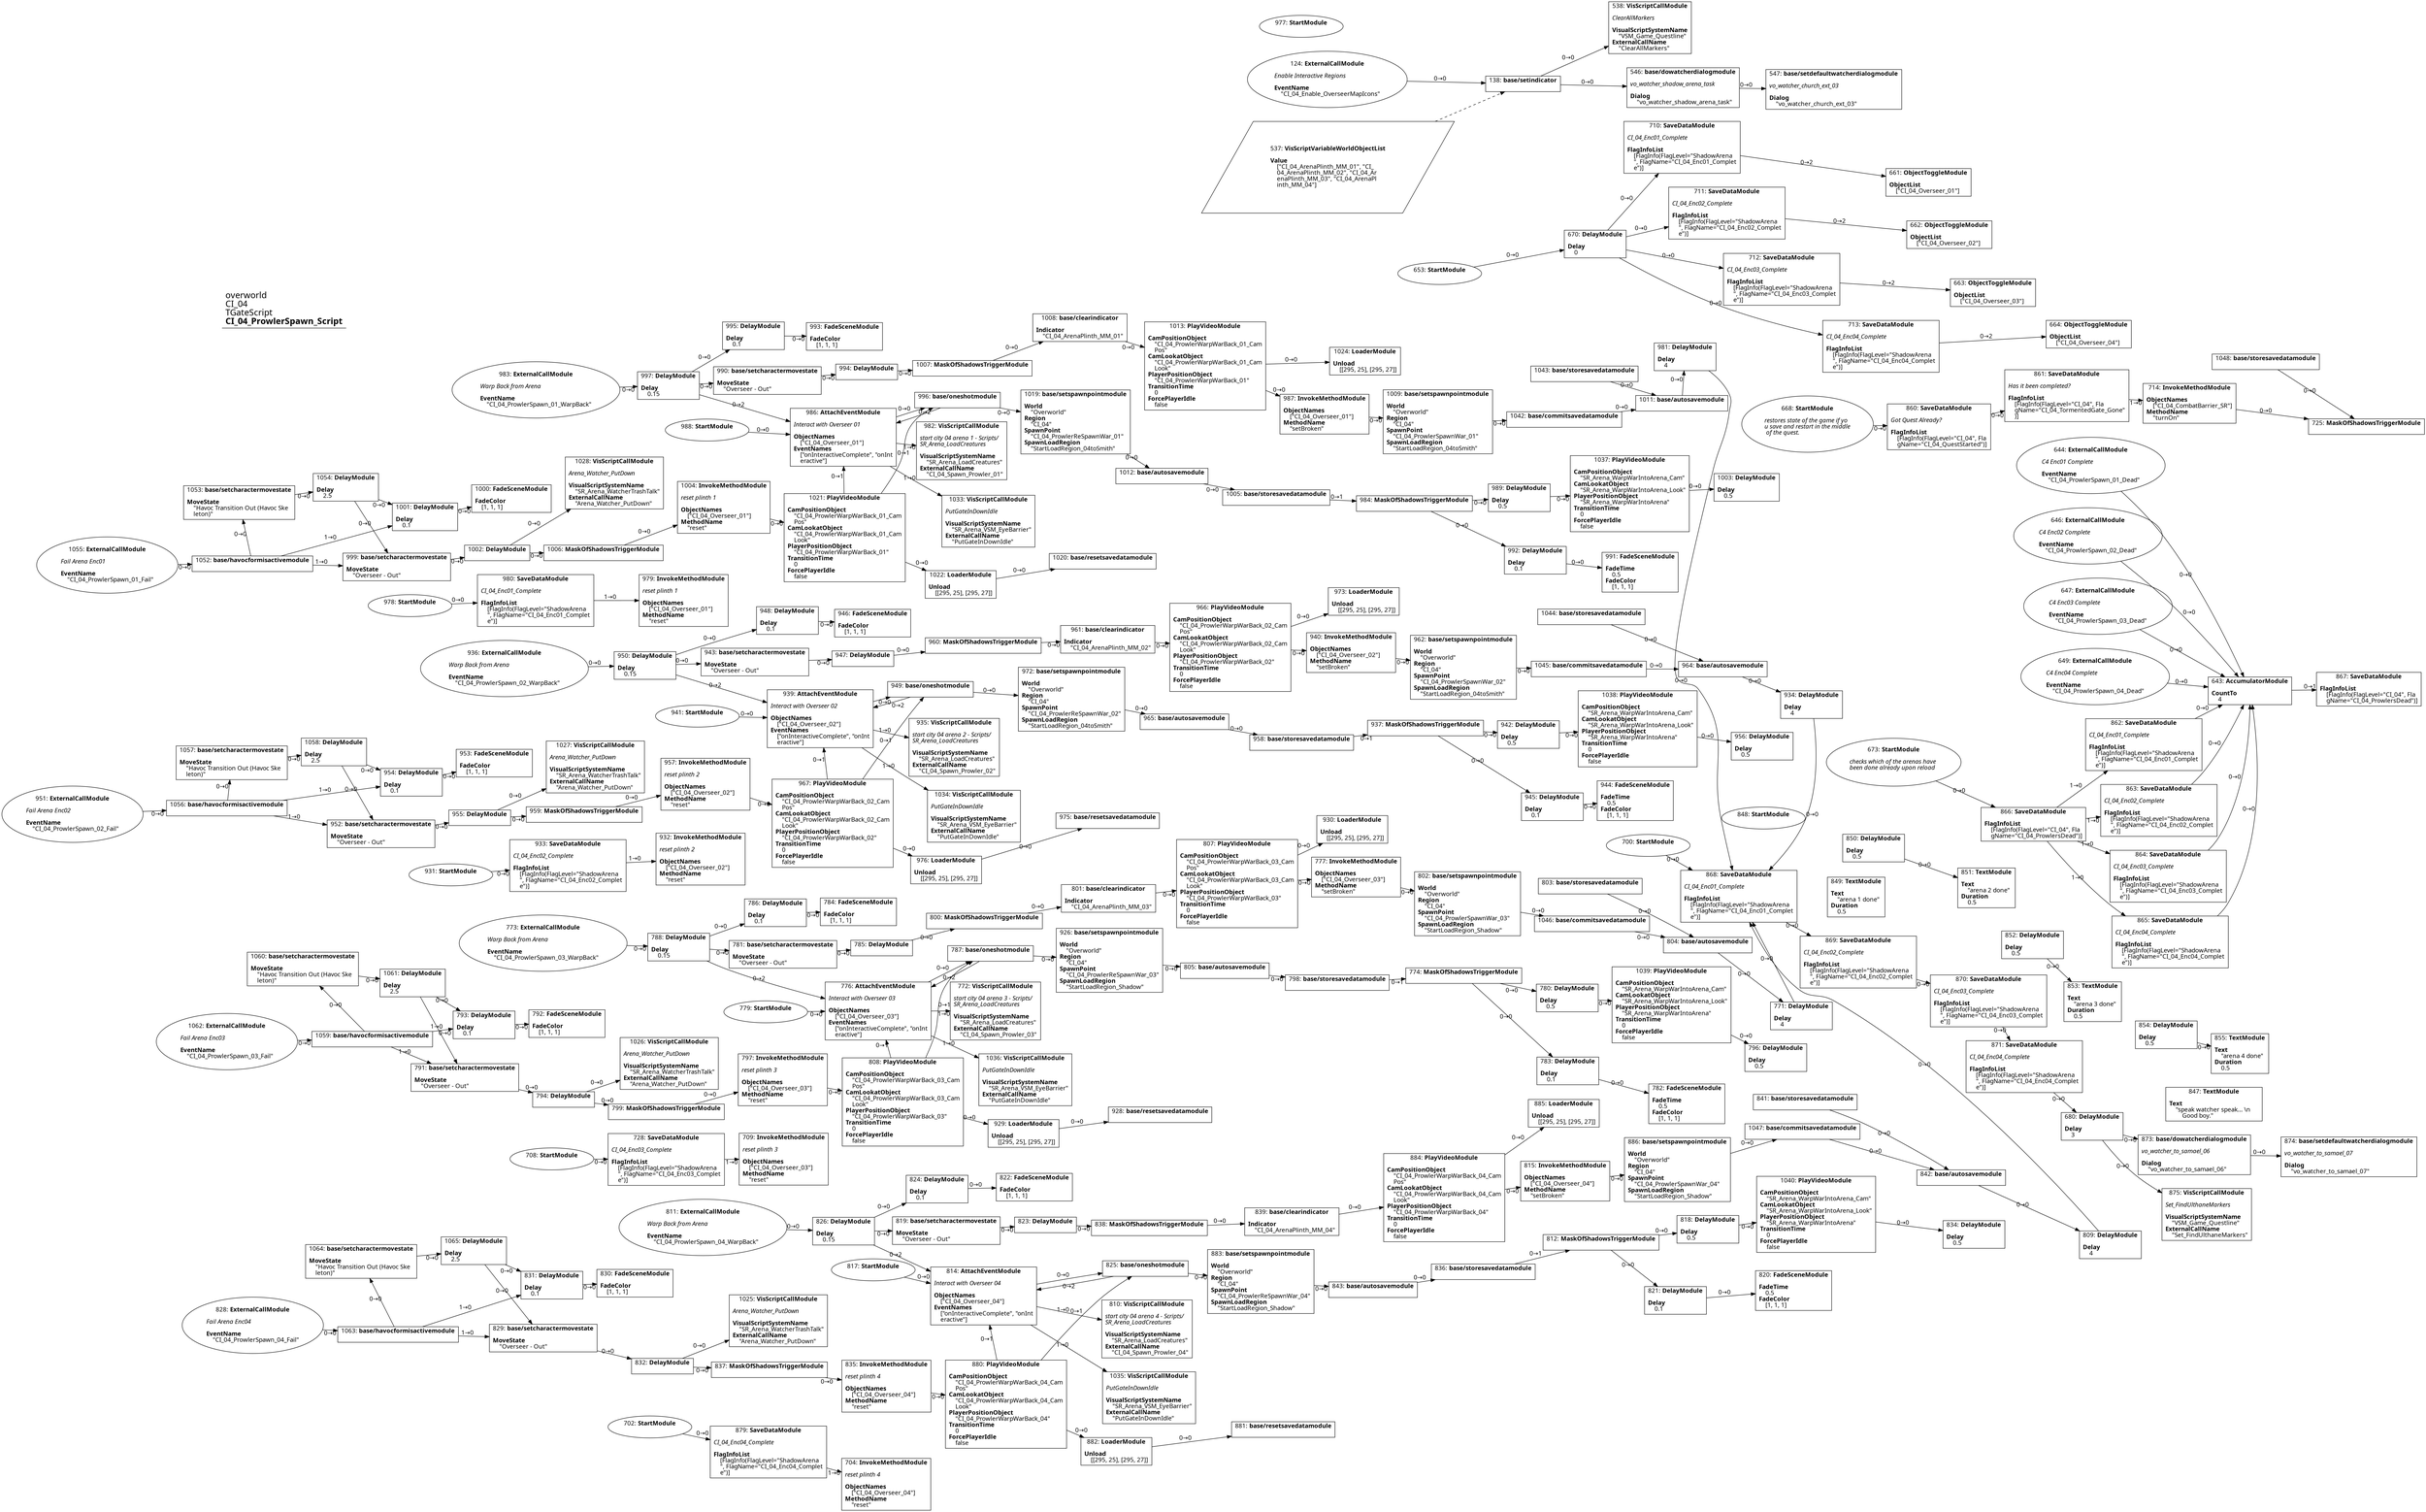 digraph {
    layout = fdp;
    overlap = prism;
    sep = "+16";
    splines = spline;

    node [ shape = box ];

    graph [ fontname = "Segoe UI" ];
    node [ fontname = "Segoe UI" ];
    edge [ fontname = "Segoe UI" ];

    124 [ label = <124: <b>ExternalCallModule</b><br/><br/><i>Enable Interactive Regions<br align="left"/></i><br align="left"/><b>EventName</b><br align="left"/>    &quot;CI_04_Enable_OverseerMapIcons&quot;<br align="left"/>> ];
    124 [ shape = oval ]
    124 [ pos = "-3.1950002,0.943!" ];
    124 -> 138 [ label = "0→0" ];

    138 [ label = <138: <b>base/setindicator</b><br/><br/>> ];
    138 [ pos = "-2.959,0.943!" ];
    138 -> 538 [ label = "0→0" ];
    138 -> 546 [ label = "0→0" ];
    537 -> 138 [ style = dashed ];

    537 [ label = <537: <b>VisScriptVariableWorldObjectList</b><br/><br/><b>Value</b><br align="left"/>    [&quot;CI_04_ArenaPlinth_MM_01&quot;, &quot;CI_<br align="left"/>    04_ArenaPlinth_MM_02&quot;, &quot;CI_04_Ar<br align="left"/>    enaPlinth_MM_03&quot;, &quot;CI_04_ArenaPl<br align="left"/>    inth_MM_04&quot;]<br align="left"/>> ];
    537 [ shape = parallelogram ]
    537 [ pos = "-3.196,0.841!" ];

    538 [ label = <538: <b>VisScriptCallModule</b><br/><br/><i>ClearAllMarkers<br align="left"/></i><br align="left"/><b>VisualScriptSystemName</b><br align="left"/>    &quot;VSM_Game_Questline&quot;<br align="left"/><b>ExternalCallName</b><br align="left"/>    &quot;ClearAllMarkers&quot;<br align="left"/>> ];
    538 [ pos = "-2.733,0.943!" ];

    546 [ label = <546: <b>base/dowatcherdialogmodule</b><br/><br/><i>vo_watcher_shadow_arena_task<br align="left"/></i><br align="left"/><b>Dialog</b><br align="left"/>    &quot;vo_watcher_shadow_arena_task&quot;<br align="left"/>> ];
    546 [ pos = "-2.6920002,0.82600003!" ];
    546 -> 547 [ label = "0→0" ];

    547 [ label = <547: <b>base/setdefaultwatcherdialogmodule</b><br/><br/><i>vo_watcher_church_ext_03<br align="left"/></i><br align="left"/><b>Dialog</b><br align="left"/>    &quot;vo_watcher_church_ext_03&quot;<br align="left"/>> ];
    547 [ pos = "-2.4650002,0.82600003!" ];

    643 [ label = <643: <b>AccumulatorModule</b><br/><br/><b>CountTo</b><br align="left"/>    4<br align="left"/>> ];
    643 [ pos = "-2.312,-0.84300005!" ];
    643 -> 867 [ label = "0→1" ];

    644 [ label = <644: <b>ExternalCallModule</b><br/><br/><i>C4 Enc01 Complete<br align="left"/></i><br align="left"/><b>EventName</b><br align="left"/>    &quot;CI_04_ProwlerSpawn_01_Dead&quot;<br align="left"/>> ];
    644 [ shape = oval ]
    644 [ pos = "-2.7080002,-0.596!" ];
    644 -> 643 [ label = "0→0" ];

    646 [ label = <646: <b>ExternalCallModule</b><br/><br/><i>C4 Enc02 Complete<br align="left"/></i><br align="left"/><b>EventName</b><br align="left"/>    &quot;CI_04_ProwlerSpawn_02_Dead&quot;<br align="left"/>> ];
    646 [ shape = oval ]
    646 [ pos = "-2.7080002,-0.67800003!" ];
    646 -> 643 [ label = "0→0" ];

    647 [ label = <647: <b>ExternalCallModule</b><br/><br/><i>C4 Enc03 Complete<br align="left"/></i><br align="left"/><b>EventName</b><br align="left"/>    &quot;CI_04_ProwlerSpawn_03_Dead&quot;<br align="left"/>> ];
    647 [ shape = oval ]
    647 [ pos = "-2.706,-0.76100004!" ];
    647 -> 643 [ label = "0→0" ];

    649 [ label = <649: <b>ExternalCallModule</b><br/><br/><i>C4 Enc04 Complete<br align="left"/></i><br align="left"/><b>EventName</b><br align="left"/>    &quot;CI_04_ProwlerSpawn_04_Dead&quot;<br align="left"/>> ];
    649 [ shape = oval ]
    649 [ pos = "-2.7050002,-0.84300005!" ];
    649 -> 643 [ label = "0→0" ];

    653 [ label = <653: <b>StartModule</b><br/><br/>> ];
    653 [ shape = oval ]
    653 [ pos = "-3.502,0.178!" ];
    653 -> 670 [ label = "0→0" ];

    661 [ label = <661: <b>ObjectToggleModule</b><br/><br/><b>ObjectList</b><br align="left"/>    [&quot;CI_04_Overseer_01&quot;]<br align="left"/>> ];
    661 [ pos = "-2.5560002,0.499!" ];

    662 [ label = <662: <b>ObjectToggleModule</b><br/><br/><b>ObjectList</b><br align="left"/>    [&quot;CI_04_Overseer_02&quot;]<br align="left"/>> ];
    662 [ pos = "-2.5570002,0.31100002!" ];

    663 [ label = <663: <b>ObjectToggleModule</b><br/><br/><b>ObjectList</b><br align="left"/>    [&quot;CI_04_Overseer_03&quot;]<br align="left"/>> ];
    663 [ pos = "-2.558,0.12200001!" ];

    664 [ label = <664: <b>ObjectToggleModule</b><br/><br/><b>ObjectList</b><br align="left"/>    [&quot;CI_04_Overseer_04&quot;]<br align="left"/>> ];
    664 [ pos = "-2.5570002,-0.068!" ];

    668 [ label = <668: <b>StartModule</b><br/><br/><i>restores state of the game if yo<br align="left"/>u save and restart in the middle<br align="left"/> of the quest.<br align="left"/></i><br align="left"/>> ];
    668 [ shape = oval ]
    668 [ pos = "-3.1620002,-0.31300002!" ];
    668 -> 860 [ label = "0→0" ];

    670 [ label = <670: <b>DelayModule</b><br/><br/><b>Delay</b><br align="left"/>    0<br align="left"/>> ];
    670 [ pos = "-3.3000002,0.178!" ];
    670 -> 710 [ label = "0→0" ];
    670 -> 711 [ label = "0→0" ];
    670 -> 712 [ label = "0→0" ];
    670 -> 713 [ label = "0→0" ];

    673 [ label = <673: <b>StartModule</b><br/><br/><i>checks which of the arenas have <br align="left"/>been done already upon reload<br align="left"/></i><br align="left"/>> ];
    673 [ shape = oval ]
    673 [ pos = "-3.2220001,-1.1320001!" ];
    673 -> 866 [ label = "0→0" ];

    680 [ label = <680: <b>DelayModule</b><br/><br/><b>Delay</b><br align="left"/>    3<br align="left"/>> ];
    680 [ pos = "-2.8470001,-2.5340002!" ];
    680 -> 873 [ label = "0→0" ];
    680 -> 875 [ label = "0→0" ];

    700 [ label = <700: <b>StartModule</b><br/><br/>> ];
    700 [ shape = oval ]
    700 [ pos = "-3.9640002,-2.5340002!" ];
    700 -> 868 [ label = "0→0" ];

    702 [ label = <702: <b>StartModule</b><br/><br/>> ];
    702 [ shape = oval ]
    702 [ pos = "-7.352,-5.287!" ];
    702 -> 879 [ label = "0→0" ];

    704 [ label = <704: <b>InvokeMethodModule</b><br/><br/><i>reset plinth 4<br align="left"/></i><br align="left"/><b>ObjectNames</b><br align="left"/>    [&quot;CI_04_Overseer_04&quot;]<br align="left"/><b>MethodName</b><br align="left"/>    &quot;reset&quot;<br align="left"/>> ];
    704 [ pos = "-6.9490004,-5.3100004!" ];

    708 [ label = <708: <b>StartModule</b><br/><br/>> ];
    708 [ shape = oval ]
    708 [ pos = "-7.353,-3.8930001!" ];
    708 -> 728 [ label = "0→0" ];

    709 [ label = <709: <b>InvokeMethodModule</b><br/><br/><i>reset plinth 3<br align="left"/></i><br align="left"/><b>ObjectNames</b><br align="left"/>    [&quot;CI_04_Overseer_03&quot;]<br align="left"/><b>MethodName</b><br align="left"/>    &quot;reset&quot;<br align="left"/>> ];
    709 [ pos = "-6.9690003,-3.9160001!" ];

    710 [ label = <710: <b>SaveDataModule</b><br/><br/><i>CI_04_Enc01_Complete<br align="left"/></i><br align="left"/><b>FlagInfoList</b><br align="left"/>    [FlagInfo(FlagLevel=&quot;ShadowArena<br align="left"/>    &quot;, FlagName=&quot;CI_04_Enc01_Complet<br align="left"/>    e&quot;)]<br align="left"/>> ];
    710 [ pos = "-2.9340003,0.453!" ];
    710 -> 661 [ label = "0→2" ];

    711 [ label = <711: <b>SaveDataModule</b><br/><br/><i>CI_04_Enc02_Complete<br align="left"/></i><br align="left"/><b>FlagInfoList</b><br align="left"/>    [FlagInfo(FlagLevel=&quot;ShadowArena<br align="left"/>    &quot;, FlagName=&quot;CI_04_Enc02_Complet<br align="left"/>    e&quot;)]<br align="left"/>> ];
    711 [ pos = "-2.9320002,0.26500002!" ];
    711 -> 662 [ label = "0→2" ];

    712 [ label = <712: <b>SaveDataModule</b><br/><br/><i>CI_04_Enc03_Complete<br align="left"/></i><br align="left"/><b>FlagInfoList</b><br align="left"/>    [FlagInfo(FlagLevel=&quot;ShadowArena<br align="left"/>    &quot;, FlagName=&quot;CI_04_Enc03_Complet<br align="left"/>    e&quot;)]<br align="left"/>> ];
    712 [ pos = "-2.9310002,0.076000005!" ];
    712 -> 663 [ label = "0→2" ];

    713 [ label = <713: <b>SaveDataModule</b><br/><br/><i>CI_04_Enc04_Complete<br align="left"/></i><br align="left"/><b>FlagInfoList</b><br align="left"/>    [FlagInfo(FlagLevel=&quot;ShadowArena<br align="left"/>    &quot;, FlagName=&quot;CI_04_Enc04_Complet<br align="left"/>    e&quot;)]<br align="left"/>> ];
    713 [ pos = "-2.927,-0.11400001!" ];
    713 -> 664 [ label = "0→2" ];

    714 [ label = <714: <b>InvokeMethodModule</b><br/><br/><b>ObjectNames</b><br align="left"/>    [&quot;CI_04_CombatBarrier_SR&quot;]<br align="left"/><b>MethodName</b><br align="left"/>    &quot;turnOn&quot;<br align="left"/>> ];
    714 [ pos = "-2.548,-0.367!" ];
    714 -> 725 [ label = "0→0" ];

    725 [ label = <725: <b>MaskOfShadowsTriggerModule</b><br/><br/>> ];
    725 [ pos = "-2.131,-0.367!" ];

    728 [ label = <728: <b>SaveDataModule</b><br/><br/><i>CI_04_Enc03_Complete<br align="left"/></i><br align="left"/><b>FlagInfoList</b><br align="left"/>    [FlagInfo(FlagLevel=&quot;ShadowArena<br align="left"/>    &quot;, FlagName=&quot;CI_04_Enc03_Complet<br align="left"/>    e&quot;)]<br align="left"/>> ];
    728 [ pos = "-7.1800003,-3.8930001!" ];
    728 -> 709 [ label = "1→0" ];

    771 [ label = <771: <b>DelayModule</b><br/><br/><b>Delay</b><br align="left"/>    4<br align="left"/>> ];
    771 [ pos = "-4.6260004,-3.0920002!" ];
    771 -> 868 [ label = "0→0" ];

    772 [ label = <772: <b>VisScriptCallModule</b><br/><br/><i>start city 04 arena 3 - Scripts/<br align="left"/>SR_Arena_LoadCreatures<br align="left"/></i><br align="left"/><b>VisualScriptSystemName</b><br align="left"/>    &quot;SR_Arena_LoadCreatures&quot;<br align="left"/><b>ExternalCallName</b><br align="left"/>    &quot;CI_04_Spawn_Prowler_03&quot;<br align="left"/>> ];
    772 [ pos = "-6.4570003,-3.44!" ];

    773 [ label = <773: <b>ExternalCallModule</b><br/><br/><i>Warp Back from Arena<br align="left"/></i><br align="left"/><b>EventName</b><br align="left"/>    &quot;CI_04_ProwlerSpawn_03_WarpBack&quot;<br align="left"/>> ];
    773 [ shape = oval ]
    773 [ pos = "-7.3570004,-3.0920002!" ];
    773 -> 788 [ label = "0→0" ];

    774 [ label = <774: <b>MaskOfShadowsTriggerModule</b><br/><br/>> ];
    774 [ pos = "-5.7000003,-3.315!" ];
    774 -> 780 [ label = "0→0" ];
    774 -> 783 [ label = "0→0" ];

    776 [ label = <776: <b>AttachEventModule</b><br/><br/><i>Interact with Overseer 03<br align="left"/></i><br align="left"/><b>ObjectNames</b><br align="left"/>    [&quot;CI_04_Overseer_03&quot;]<br align="left"/><b>EventNames</b><br align="left"/>    [&quot;onInteractiveComplete&quot;, &quot;onInt<br align="left"/>    eractive&quot;]<br align="left"/>> ];
    776 [ pos = "-6.734,-3.338!" ];
    776 -> 787 [ label = "0→0" ];
    776 -> 772 [ label = "1→0" ];
    776 -> 1036 [ label = "1→0" ];

    777 [ label = <777: <b>InvokeMethodModule</b><br/><br/><b>ObjectNames</b><br align="left"/>    [&quot;CI_04_Overseer_03&quot;]<br align="left"/><b>MethodName</b><br align="left"/>    &quot;setBroken&quot;<br align="left"/>> ];
    777 [ pos = "-5.701,-3.0920002!" ];
    777 -> 802 [ label = "0→0" ];

    779 [ label = <779: <b>StartModule</b><br/><br/>> ];
    779 [ shape = oval ]
    779 [ pos = "-6.9950004,-3.338!" ];
    779 -> 776 [ label = "0→0" ];

    780 [ label = <780: <b>DelayModule</b><br/><br/><b>Delay</b><br align="left"/>    0.5<br align="left"/>> ];
    780 [ pos = "-5.3300004,-3.315!" ];
    780 -> 1039 [ label = "0→0" ];

    781 [ label = <781: <b>base/setcharactermovestate</b><br/><br/><b>MoveState</b><br align="left"/>    &quot;Overseer - Out&quot;<br align="left"/>> ];
    781 [ pos = "-6.9010005,-3.0920002!" ];
    781 -> 785 [ label = "0→0" ];

    782 [ label = <782: <b>FadeSceneModule</b><br/><br/><b>FadeTime</b><br align="left"/>    0.5<br align="left"/><b>FadeColor</b><br align="left"/>    [1, 1, 1]<br align="left"/>> ];
    782 [ pos = "-5.156,-3.519!" ];

    783 [ label = <783: <b>DelayModule</b><br/><br/><b>Delay</b><br align="left"/>    0.1<br align="left"/>> ];
    783 [ pos = "-5.328,-3.519!" ];
    783 -> 782 [ label = "0→0" ];

    784 [ label = <784: <b>FadeSceneModule</b><br/><br/><b>FadeColor</b><br align="left"/>    [1, 1, 1]<br align="left"/>> ];
    784 [ pos = "-6.7110004,-2.8990002!" ];

    785 [ label = <785: <b>DelayModule</b><br/><br/>> ];
    785 [ pos = "-6.6440005,-3.0920002!" ];
    785 -> 800 [ label = "0→0" ];

    786 [ label = <786: <b>DelayModule</b><br/><br/><b>Delay</b><br align="left"/>    0.1<br align="left"/>> ];
    786 [ pos = "-6.9010005,-2.8990002!" ];
    786 -> 784 [ label = "0→0" ];

    787 [ label = <787: <b>base/oneshotmodule</b><br/><br/>> ];
    787 [ pos = "-6.4570003,-3.338!" ];
    787 -> 776 [ label = "0→2" ];
    787 -> 926 [ label = "0→0" ];

    788 [ label = <788: <b>DelayModule</b><br/><br/><b>Delay</b><br align="left"/>    0.15<br align="left"/>> ];
    788 [ pos = "-7.109,-3.0920002!" ];
    788 -> 786 [ label = "0→0" ];
    788 -> 781 [ label = "0→0" ];
    788 -> 776 [ label = "0→2" ];

    791 [ label = <791: <b>base/setcharactermovestate</b><br/><br/><b>MoveState</b><br align="left"/>    &quot;Overseer - Out&quot;<br align="left"/>> ];
    791 [ pos = "-7.7100005,-3.6710002!" ];
    791 -> 794 [ label = "0→0" ];

    792 [ label = <792: <b>FadeSceneModule</b><br/><br/><b>FadeColor</b><br align="left"/>    [1, 1, 1]<br align="left"/>> ];
    792 [ pos = "-7.5200005,-3.486!" ];

    793 [ label = <793: <b>DelayModule</b><br/><br/><b>Delay</b><br align="left"/>    0.1<br align="left"/>> ];
    793 [ pos = "-7.7060003,-3.486!" ];
    793 -> 792 [ label = "0→0" ];

    794 [ label = <794: <b>DelayModule</b><br/><br/>> ];
    794 [ pos = "-7.4340005,-3.6710002!" ];
    794 -> 799 [ label = "0→0" ];
    794 -> 1026 [ label = "0→0" ];

    796 [ label = <796: <b>DelayModule</b><br/><br/><b>Delay</b><br align="left"/>    0.5<br align="left"/>> ];
    796 [ pos = "-4.9570003,-3.315!" ];

    797 [ label = <797: <b>InvokeMethodModule</b><br/><br/><i>reset plinth 3<br align="left"/></i><br align="left"/><b>ObjectNames</b><br align="left"/>    [&quot;CI_04_Overseer_03&quot;]<br align="left"/><b>MethodName</b><br align="left"/>    &quot;reset&quot;<br align="left"/>> ];
    797 [ pos = "-6.932,-3.6710002!" ];
    797 -> 808 [ label = "0→0" ];

    798 [ label = <798: <b>base/storesavedatamodule</b><br/><br/>> ];
    798 [ pos = "-5.92,-3.338!" ];
    798 -> 774 [ label = "0→1" ];

    799 [ label = <799: <b>MaskOfShadowsTriggerModule</b><br/><br/>> ];
    799 [ pos = "-7.255,-3.6710002!" ];
    799 -> 797 [ label = "0→0" ];

    800 [ label = <800: <b>MaskOfShadowsTriggerModule</b><br/><br/>> ];
    800 [ pos = "-6.4740005,-3.0920002!" ];
    800 -> 801 [ label = "0→0" ];

    801 [ label = <801: <b>base/clearindicator</b><br/><br/><b>Indicator</b><br align="left"/>    &quot;CI_04_ArenaPlinth_MM_03&quot;<br align="left"/>> ];
    801 [ pos = "-6.1460004,-3.0920002!" ];
    801 -> 807 [ label = "0→0" ];

    802 [ label = <802: <b>base/setspawnpointmodule</b><br/><br/><b>World</b><br align="left"/>    &quot;Overworld&quot;<br align="left"/><b>Region</b><br align="left"/>    &quot;CI_04&quot;<br align="left"/><b>SpawnPoint</b><br align="left"/>    &quot;CI_04_ProwlerSpawnWar_03&quot;<br align="left"/><b>SpawnLoadRegion</b><br align="left"/>    &quot;StartLoadRegion_Shadow&quot;<br align="left"/>> ];
    802 [ pos = "-5.4870005,-3.0920002!" ];
    802 -> 1046 [ label = "0→0" ];

    803 [ label = <803: <b>base/storesavedatamodule</b><br/><br/>> ];
    803 [ pos = "-5.2500005,-3.012!" ];
    803 -> 804 [ label = "0→0" ];

    804 [ label = <804: <b>base/autosavemodule</b><br/><br/>> ];
    804 [ pos = "-5.0350003,-3.0920002!" ];
    804 -> 771 [ label = "0→0" ];

    805 [ label = <805: <b>base/autosavemodule</b><br/><br/>> ];
    805 [ pos = "-6.0860004,-3.338!" ];
    805 -> 798 [ label = "0→0" ];

    807 [ label = <807: <b>PlayVideoModule</b><br/><br/><b>CamPositionObject</b><br align="left"/>    &quot;CI_04_ProwlerWarpWarBack_03_Cam<br align="left"/>    Pos&quot;<br align="left"/><b>CamLookatObject</b><br align="left"/>    &quot;CI_04_ProwlerWarpWarBack_03_Cam<br align="left"/>    Look&quot;<br align="left"/><b>PlayerPositionObject</b><br align="left"/>    &quot;CI_04_ProwlerWarpWarBack_03&quot;<br align="left"/><b>TransitionTime</b><br align="left"/>    0<br align="left"/><b>ForcePlayerIdle</b><br align="left"/>    false<br align="left"/>> ];
    807 [ pos = "-5.9,-3.0920002!" ];
    807 -> 777 [ label = "0→0" ];
    807 -> 930 [ label = "0→0" ];

    808 [ label = <808: <b>PlayVideoModule</b><br/><br/><b>CamPositionObject</b><br align="left"/>    &quot;CI_04_ProwlerWarpWarBack_03_Cam<br align="left"/>    Pos&quot;<br align="left"/><b>CamLookatObject</b><br align="left"/>    &quot;CI_04_ProwlerWarpWarBack_03_Cam<br align="left"/>    Look&quot;<br align="left"/><b>PlayerPositionObject</b><br align="left"/>    &quot;CI_04_ProwlerWarpWarBack_03&quot;<br align="left"/><b>TransitionTime</b><br align="left"/>    0<br align="left"/><b>ForcePlayerIdle</b><br align="left"/>    false<br align="left"/>> ];
    808 [ pos = "-6.7190003,-3.6710002!" ];
    808 -> 776 [ label = "0→1" ];
    808 -> 787 [ label = "0→1" ];
    808 -> 929 [ label = "0→0" ];

    809 [ label = <809: <b>DelayModule</b><br/><br/><b>Delay</b><br align="left"/>    4<br align="left"/>> ];
    809 [ pos = "-4.6130004,-4.4570003!" ];
    809 -> 868 [ label = "0→0" ];

    810 [ label = <810: <b>VisScriptCallModule</b><br/><br/><i>start city 04 arena 4 - Scripts/<br align="left"/>SR_Arena_LoadCreatures<br align="left"/></i><br align="left"/><b>VisualScriptSystemName</b><br align="left"/>    &quot;SR_Arena_LoadCreatures&quot;<br align="left"/><b>ExternalCallName</b><br align="left"/>    &quot;CI_04_Spawn_Prowler_04&quot;<br align="left"/>> ];
    810 [ pos = "-6.4370003,-4.834!" ];

    811 [ label = <811: <b>ExternalCallModule</b><br/><br/><i>Warp Back from Arena<br align="left"/></i><br align="left"/><b>EventName</b><br align="left"/>    &quot;CI_04_ProwlerSpawn_04_WarpBack&quot;<br align="left"/>> ];
    811 [ shape = oval ]
    811 [ pos = "-7.2830005,-4.4570003!" ];
    811 -> 826 [ label = "0→0" ];

    812 [ label = <812: <b>MaskOfShadowsTriggerModule</b><br/><br/>> ];
    812 [ pos = "-5.683,-4.7050004!" ];
    812 -> 818 [ label = "0→0" ];
    812 -> 821 [ label = "0→0" ];

    814 [ label = <814: <b>AttachEventModule</b><br/><br/><i>Interact with Overseer 04<br align="left"/></i><br align="left"/><b>ObjectNames</b><br align="left"/>    [&quot;CI_04_Overseer_04&quot;]<br align="left"/><b>EventNames</b><br align="left"/>    [&quot;onInteractiveComplete&quot;, &quot;onInt<br align="left"/>    eractive&quot;]<br align="left"/>> ];
    814 [ pos = "-6.7170005,-4.728!" ];
    814 -> 825 [ label = "0→0" ];
    814 -> 810 [ label = "1→0" ];
    814 -> 1035 [ label = "1→0" ];

    815 [ label = <815: <b>InvokeMethodModule</b><br/><br/><b>ObjectNames</b><br align="left"/>    [&quot;CI_04_Overseer_04&quot;]<br align="left"/><b>MethodName</b><br align="left"/>    &quot;setBroken&quot;<br align="left"/>> ];
    815 [ pos = "-5.643,-4.4570003!" ];
    815 -> 886 [ label = "0→0" ];

    817 [ label = <817: <b>StartModule</b><br/><br/>> ];
    817 [ shape = oval ]
    817 [ pos = "-6.978,-4.728!" ];
    817 -> 814 [ label = "0→0" ];

    818 [ label = <818: <b>DelayModule</b><br/><br/><b>Delay</b><br align="left"/>    0.5<br align="left"/>> ];
    818 [ pos = "-5.313,-4.7050004!" ];
    818 -> 1040 [ label = "0→0" ];

    819 [ label = <819: <b>base/setcharactermovestate</b><br/><br/><b>MoveState</b><br align="left"/>    &quot;Overseer - Out&quot;<br align="left"/>> ];
    819 [ pos = "-6.8430004,-4.4570003!" ];
    819 -> 823 [ label = "0→0" ];

    820 [ label = <820: <b>FadeSceneModule</b><br/><br/><b>FadeTime</b><br align="left"/>    0.5<br align="left"/><b>FadeColor</b><br align="left"/>    [1, 1, 1]<br align="left"/>> ];
    820 [ pos = "-5.1400003,-5.0340004!" ];

    821 [ label = <821: <b>DelayModule</b><br/><br/><b>Delay</b><br align="left"/>    0.1<br align="left"/>> ];
    821 [ pos = "-5.3120003,-5.0340004!" ];
    821 -> 820 [ label = "0→0" ];

    822 [ label = <822: <b>FadeSceneModule</b><br/><br/><b>FadeColor</b><br align="left"/>    [1, 1, 1]<br align="left"/>> ];
    822 [ pos = "-6.6530004,-4.2640004!" ];

    823 [ label = <823: <b>DelayModule</b><br/><br/>> ];
    823 [ pos = "-6.5860004,-4.4570003!" ];
    823 -> 838 [ label = "0→0" ];

    824 [ label = <824: <b>DelayModule</b><br/><br/><b>Delay</b><br align="left"/>    0.1<br align="left"/>> ];
    824 [ pos = "-6.8430004,-4.2640004!" ];
    824 -> 822 [ label = "0→0" ];

    825 [ label = <825: <b>base/oneshotmodule</b><br/><br/>> ];
    825 [ pos = "-6.4400005,-4.728!" ];
    825 -> 814 [ label = "0→2" ];
    825 -> 883 [ label = "0→0" ];

    826 [ label = <826: <b>DelayModule</b><br/><br/><b>Delay</b><br align="left"/>    0.15<br align="left"/>> ];
    826 [ pos = "-7.051,-4.4570003!" ];
    826 -> 824 [ label = "0→0" ];
    826 -> 819 [ label = "0→0" ];
    826 -> 814 [ label = "0→2" ];

    828 [ label = <828: <b>ExternalCallModule</b><br/><br/><i>Fail Arena Enc04<br align="left"/></i><br align="left"/><b>EventName</b><br align="left"/>    &quot;CI_04_ProwlerSpawn_04_Fail&quot;<br align="left"/>> ];
    828 [ shape = oval ]
    828 [ pos = "-8.740001,-5.026!" ];
    828 -> 1063 [ label = "0→0" ];

    829 [ label = <829: <b>base/setcharactermovestate</b><br/><br/><b>MoveState</b><br align="left"/>    &quot;Overseer - Out&quot;<br align="left"/>> ];
    829 [ pos = "-7.6940002,-5.0490003!" ];
    829 -> 832 [ label = "0→0" ];

    830 [ label = <830: <b>FadeSceneModule</b><br/><br/><b>FadeColor</b><br align="left"/>    [1, 1, 1]<br align="left"/>> ];
    830 [ pos = "-7.504,-4.8640003!" ];

    831 [ label = <831: <b>DelayModule</b><br/><br/><b>Delay</b><br align="left"/>    0.1<br align="left"/>> ];
    831 [ pos = "-7.6900005,-4.8640003!" ];
    831 -> 830 [ label = "0→0" ];

    832 [ label = <832: <b>DelayModule</b><br/><br/>> ];
    832 [ pos = "-7.418,-5.0490003!" ];
    832 -> 837 [ label = "0→0" ];
    832 -> 1025 [ label = "0→0" ];

    834 [ label = <834: <b>DelayModule</b><br/><br/><b>Delay</b><br align="left"/>    0.5<br align="left"/>> ];
    834 [ pos = "-4.94,-4.7050004!" ];

    835 [ label = <835: <b>InvokeMethodModule</b><br/><br/><i>reset plinth 4<br align="left"/></i><br align="left"/><b>ObjectNames</b><br align="left"/>    [&quot;CI_04_Overseer_04&quot;]<br align="left"/><b>MethodName</b><br align="left"/>    &quot;reset&quot;<br align="left"/>> ];
    835 [ pos = "-6.9160004,-5.0490003!" ];
    835 -> 880 [ label = "0→0" ];

    836 [ label = <836: <b>base/storesavedatamodule</b><br/><br/>> ];
    836 [ pos = "-5.9030004,-4.728!" ];
    836 -> 812 [ label = "0→1" ];

    837 [ label = <837: <b>MaskOfShadowsTriggerModule</b><br/><br/>> ];
    837 [ pos = "-7.2390003,-5.0490003!" ];
    837 -> 835 [ label = "0→0" ];

    838 [ label = <838: <b>MaskOfShadowsTriggerModule</b><br/><br/>> ];
    838 [ pos = "-6.4160004,-4.4570003!" ];
    838 -> 839 [ label = "0→0" ];

    839 [ label = <839: <b>base/clearindicator</b><br/><br/><b>Indicator</b><br align="left"/>    &quot;CI_04_ArenaPlinth_MM_04&quot;<br align="left"/>> ];
    839 [ pos = "-6.0880003,-4.4570003!" ];
    839 -> 884 [ label = "0→0" ];

    841 [ label = <841: <b>base/storesavedatamodule</b><br/><br/>> ];
    841 [ pos = "-5.1940002,-4.3820004!" ];
    841 -> 842 [ label = "0→0" ];

    842 [ label = <842: <b>base/autosavemodule</b><br/><br/>> ];
    842 [ pos = "-4.977,-4.4570003!" ];
    842 -> 809 [ label = "0→0" ];

    843 [ label = <843: <b>base/autosavemodule</b><br/><br/>> ];
    843 [ pos = "-6.0690002,-4.728!" ];
    843 -> 836 [ label = "0→0" ];

    847 [ label = <847: <b>TextModule</b><br/><br/><b>Text</b><br align="left"/>    &quot;speak watcher speak... \\n     <br align="left"/>        Good boy.&quot;<br align="left"/>> ];
    847 [ pos = "-2.641,-2.4520001!" ];

    848 [ label = <848: <b>StartModule</b><br/><br/>> ];
    848 [ shape = oval ]
    848 [ pos = "-3.703,-2.2010002!" ];

    849 [ label = <849: <b>TextModule</b><br/><br/><b>Text</b><br align="left"/>    &quot;arena 1 done&quot;<br align="left"/><b>Duration</b><br align="left"/>    0.5<br align="left"/>> ];
    849 [ pos = "-3.4980001,-2.4450002!" ];

    850 [ label = <850: <b>DelayModule</b><br/><br/><b>Delay</b><br align="left"/>    0.5<br align="left"/>> ];
    850 [ pos = "-3.2600002,-2.194!" ];
    850 -> 851 [ label = "0→0" ];

    851 [ label = <851: <b>TextModule</b><br/><br/><b>Text</b><br align="left"/>    &quot;arena 2 done&quot;<br align="left"/><b>Duration</b><br align="left"/>    0.5<br align="left"/>> ];
    851 [ pos = "-3.104,-2.194!" ];

    852 [ label = <852: <b>DelayModule</b><br/><br/><b>Delay</b><br align="left"/>    0.5<br align="left"/>> ];
    852 [ pos = "-3.0560002,-2.2740002!" ];
    852 -> 853 [ label = "0→0" ];

    853 [ label = <853: <b>TextModule</b><br/><br/><b>Text</b><br align="left"/>    &quot;arena 3 done&quot;<br align="left"/><b>Duration</b><br align="left"/>    0.5<br align="left"/>> ];
    853 [ pos = "-2.8930001,-2.2740002!" ];

    854 [ label = <854: <b>DelayModule</b><br/><br/><b>Delay</b><br align="left"/>    0.5<br align="left"/>> ];
    854 [ pos = "-2.8470001,-2.345!" ];
    854 -> 855 [ label = "0→0" ];

    855 [ label = <855: <b>TextModule</b><br/><br/><b>Text</b><br align="left"/>    &quot;arena 4 done&quot;<br align="left"/><b>Duration</b><br align="left"/>    0.5<br align="left"/>> ];
    855 [ pos = "-2.661,-2.345!" ];

    860 [ label = <860: <b>SaveDataModule</b><br/><br/><i>Got Quest Already?<br align="left"/></i><br align="left"/><b>FlagInfoList</b><br align="left"/>    [FlagInfo(FlagLevel=&quot;CI_04&quot;, Fla<br align="left"/>    gName=&quot;CI_04_QuestStarted&quot;)]<br align="left"/>> ];
    860 [ pos = "-2.9680002,-0.344!" ];
    860 -> 861 [ label = "0→0" ];

    861 [ label = <861: <b>SaveDataModule</b><br/><br/><i>Has it been completed?<br align="left"/></i><br align="left"/><b>FlagInfoList</b><br align="left"/>    [FlagInfo(FlagLevel=&quot;CI_04&quot;, Fla<br align="left"/>    gName=&quot;CI_04_TormentedGate_Gone&quot;<br align="left"/>    )]<br align="left"/>> ];
    861 [ pos = "-2.7640002,-0.344!" ];
    861 -> 714 [ label = "1→0" ];

    862 [ label = <862: <b>SaveDataModule</b><br/><br/><i>CI_04_Enc01_Complete<br align="left"/></i><br align="left"/><b>FlagInfoList</b><br align="left"/>    [FlagInfo(FlagLevel=&quot;ShadowArena<br align="left"/>    &quot;, FlagName=&quot;CI_04_Enc01_Complet<br align="left"/>    e&quot;)]<br align="left"/>> ];
    862 [ pos = "-2.68,-0.92!" ];
    862 -> 643 [ label = "0→0" ];

    863 [ label = <863: <b>SaveDataModule</b><br/><br/><i>CI_04_Enc02_Complete<br align="left"/></i><br align="left"/><b>FlagInfoList</b><br align="left"/>    [FlagInfo(FlagLevel=&quot;ShadowArena<br align="left"/>    &quot;, FlagName=&quot;CI_04_Enc02_Complet<br align="left"/>    e&quot;)]<br align="left"/>> ];
    863 [ pos = "-2.68,-1.07!" ];
    863 -> 643 [ label = "0→0" ];

    864 [ label = <864: <b>SaveDataModule</b><br/><br/><i>CI_04_Enc03_Complete<br align="left"/></i><br align="left"/><b>FlagInfoList</b><br align="left"/>    [FlagInfo(FlagLevel=&quot;ShadowArena<br align="left"/>    &quot;, FlagName=&quot;CI_04_Enc03_Complet<br align="left"/>    e&quot;)]<br align="left"/>> ];
    864 [ pos = "-2.6790001,-1.217!" ];
    864 -> 643 [ label = "0→0" ];

    865 [ label = <865: <b>SaveDataModule</b><br/><br/><i>CI_04_Enc04_Complete<br align="left"/></i><br align="left"/><b>FlagInfoList</b><br align="left"/>    [FlagInfo(FlagLevel=&quot;ShadowArena<br align="left"/>    &quot;, FlagName=&quot;CI_04_Enc04_Complet<br align="left"/>    e&quot;)]<br align="left"/>> ];
    865 [ pos = "-2.677,-1.365!" ];
    865 -> 643 [ label = "0→0" ];

    866 [ label = <866: <b>SaveDataModule</b><br/><br/><b>FlagInfoList</b><br align="left"/>    [FlagInfo(FlagLevel=&quot;CI_04&quot;, Fla<br align="left"/>    gName=&quot;CI_04_ProwlersDead&quot;)]<br align="left"/>> ];
    866 [ pos = "-2.969,-1.1320001!" ];
    866 -> 862 [ label = "1→0" ];
    866 -> 863 [ label = "1→0" ];
    866 -> 864 [ label = "1→0" ];
    866 -> 865 [ label = "1→0" ];

    867 [ label = <867: <b>SaveDataModule</b><br/><br/><b>FlagInfoList</b><br align="left"/>    [FlagInfo(FlagLevel=&quot;CI_04&quot;, Fla<br align="left"/>    gName=&quot;CI_04_ProwlersDead&quot;)]<br align="left"/>> ];
    867 [ pos = "-2.062,-0.82000005!" ];

    868 [ label = <868: <b>SaveDataModule</b><br/><br/><i>CI_04_Enc01_Complete<br align="left"/></i><br align="left"/><b>FlagInfoList</b><br align="left"/>    [FlagInfo(FlagLevel=&quot;ShadowArena<br align="left"/>    &quot;, FlagName=&quot;CI_04_Enc01_Complet<br align="left"/>    e&quot;)]<br align="left"/>> ];
    868 [ pos = "-3.7200003,-2.5340002!" ];
    868 -> 869 [ label = "0→0" ];

    869 [ label = <869: <b>SaveDataModule</b><br/><br/><i>CI_04_Enc02_Complete<br align="left"/></i><br align="left"/><b>FlagInfoList</b><br align="left"/>    [FlagInfo(FlagLevel=&quot;ShadowArena<br align="left"/>    &quot;, FlagName=&quot;CI_04_Enc02_Complet<br align="left"/>    e&quot;)]<br align="left"/>> ];
    869 [ pos = "-3.512,-2.5340002!" ];
    869 -> 870 [ label = "0→0" ];

    870 [ label = <870: <b>SaveDataModule</b><br/><br/><i>CI_04_Enc03_Complete<br align="left"/></i><br align="left"/><b>FlagInfoList</b><br align="left"/>    [FlagInfo(FlagLevel=&quot;ShadowArena<br align="left"/>    &quot;, FlagName=&quot;CI_04_Enc03_Complet<br align="left"/>    e&quot;)]<br align="left"/>> ];
    870 [ pos = "-3.3000002,-2.5340002!" ];
    870 -> 871 [ label = "0→0" ];

    871 [ label = <871: <b>SaveDataModule</b><br/><br/><i>CI_04_Enc04_Complete<br align="left"/></i><br align="left"/><b>FlagInfoList</b><br align="left"/>    [FlagInfo(FlagLevel=&quot;ShadowArena<br align="left"/>    &quot;, FlagName=&quot;CI_04_Enc04_Complet<br align="left"/>    e&quot;)]<br align="left"/>> ];
    871 [ pos = "-3.098,-2.5340002!" ];
    871 -> 680 [ label = "0→0" ];

    873 [ label = <873: <b>base/dowatcherdialogmodule</b><br/><br/><i>vo_watcher_to_samael_06<br align="left"/></i><br align="left"/><b>Dialog</b><br align="left"/>    &quot;vo_watcher_to_samael_06&quot;<br align="left"/>> ];
    873 [ pos = "-2.64,-2.5340002!" ];
    873 -> 874 [ label = "0→0" ];

    874 [ label = <874: <b>base/setdefaultwatcherdialogmodule</b><br/><br/><i>vo_watcher_to_samael_07<br align="left"/></i><br align="left"/><b>Dialog</b><br align="left"/>    &quot;vo_watcher_to_samael_07&quot;<br align="left"/>> ];
    874 [ pos = "-2.4120002,-2.5340002!" ];

    875 [ label = <875: <b>VisScriptCallModule</b><br/><br/><i>Set_FindUlthaneMarkers<br align="left"/></i><br align="left"/><b>VisualScriptSystemName</b><br align="left"/>    &quot;VSM_Game_Questline&quot;<br align="left"/><b>ExternalCallName</b><br align="left"/>    &quot;Set_FindUlthaneMarkers&quot;<br align="left"/>> ];
    875 [ pos = "-2.6360002,-2.638!" ];

    879 [ label = <879: <b>SaveDataModule</b><br/><br/><i>CI_04_Enc04_Complete<br align="left"/></i><br align="left"/><b>FlagInfoList</b><br align="left"/>    [FlagInfo(FlagLevel=&quot;ShadowArena<br align="left"/>    &quot;, FlagName=&quot;CI_04_Enc04_Complet<br align="left"/>    e&quot;)]<br align="left"/>> ];
    879 [ pos = "-7.168,-5.287!" ];
    879 -> 704 [ label = "1→0" ];

    880 [ label = <880: <b>PlayVideoModule</b><br/><br/><b>CamPositionObject</b><br align="left"/>    &quot;CI_04_ProwlerWarpWarBack_04_Cam<br align="left"/>    Pos&quot;<br align="left"/><b>CamLookatObject</b><br align="left"/>    &quot;CI_04_ProwlerWarpWarBack_04_Cam<br align="left"/>    Look&quot;<br align="left"/><b>PlayerPositionObject</b><br align="left"/>    &quot;CI_04_ProwlerWarpWarBack_04&quot;<br align="left"/><b>TransitionTime</b><br align="left"/>    0<br align="left"/><b>ForcePlayerIdle</b><br align="left"/>    false<br align="left"/>> ];
    880 [ pos = "-6.715,-5.0490003!" ];
    880 -> 814 [ label = "0→1" ];
    880 -> 825 [ label = "0→1" ];
    880 -> 882 [ label = "0→0" ];

    881 [ label = <881: <b>base/resetsavedatamodule</b><br/><br/>> ];
    881 [ pos = "-6.2230005,-5.0490003!" ];

    882 [ label = <882: <b>LoaderModule</b><br/><br/><b>Unload</b><br align="left"/>    [[295, 25], [295, 27]]<br align="left"/>> ];
    882 [ pos = "-6.4880004,-5.0490003!" ];
    882 -> 881 [ label = "0→0" ];

    883 [ label = <883: <b>base/setspawnpointmodule</b><br/><br/><b>World</b><br align="left"/>    &quot;Overworld&quot;<br align="left"/><b>Region</b><br align="left"/>    &quot;CI_04&quot;<br align="left"/><b>SpawnPoint</b><br align="left"/>    &quot;CI_04_ProwlerReSpawnWar_04&quot;<br align="left"/><b>SpawnLoadRegion</b><br align="left"/>    &quot;StartLoadRegion_Shadow&quot;<br align="left"/>> ];
    883 [ pos = "-6.2770004,-4.728!" ];
    883 -> 843 [ label = "0→0" ];

    884 [ label = <884: <b>PlayVideoModule</b><br/><br/><b>CamPositionObject</b><br align="left"/>    &quot;CI_04_ProwlerWarpWarBack_04_Cam<br align="left"/>    Pos&quot;<br align="left"/><b>CamLookatObject</b><br align="left"/>    &quot;CI_04_ProwlerWarpWarBack_04_Cam<br align="left"/>    Look&quot;<br align="left"/><b>PlayerPositionObject</b><br align="left"/>    &quot;CI_04_ProwlerWarpWarBack_04&quot;<br align="left"/><b>TransitionTime</b><br align="left"/>    0<br align="left"/><b>ForcePlayerIdle</b><br align="left"/>    false<br align="left"/>> ];
    884 [ pos = "-5.8370004,-4.4570003!" ];
    884 -> 815 [ label = "0→0" ];
    884 -> 885 [ label = "0→0" ];

    885 [ label = <885: <b>LoaderModule</b><br/><br/><b>Unload</b><br align="left"/>    [[295, 25], [295, 27]]<br align="left"/>> ];
    885 [ pos = "-5.597,-4.3570004!" ];

    886 [ label = <886: <b>base/setspawnpointmodule</b><br/><br/><b>World</b><br align="left"/>    &quot;Overworld&quot;<br align="left"/><b>Region</b><br align="left"/>    &quot;CI_04&quot;<br align="left"/><b>SpawnPoint</b><br align="left"/>    &quot;CI_04_ProwlerSpawnWar_04&quot;<br align="left"/><b>SpawnLoadRegion</b><br align="left"/>    &quot;StartLoadRegion_Shadow&quot;<br align="left"/>> ];
    886 [ pos = "-5.418,-4.4570003!" ];
    886 -> 1047 [ label = "0→0" ];

    926 [ label = <926: <b>base/setspawnpointmodule</b><br/><br/><b>World</b><br align="left"/>    &quot;Overworld&quot;<br align="left"/><b>Region</b><br align="left"/>    &quot;CI_04&quot;<br align="left"/><b>SpawnPoint</b><br align="left"/>    &quot;CI_04_ProwlerReSpawnWar_03&quot;<br align="left"/><b>SpawnLoadRegion</b><br align="left"/>    &quot;StartLoadRegion_Shadow&quot;<br align="left"/>> ];
    926 [ pos = "-6.2910004,-3.338!" ];
    926 -> 805 [ label = "0→0" ];

    928 [ label = <928: <b>base/resetsavedatamodule</b><br/><br/>> ];
    928 [ pos = "-6.2500005,-3.6710002!" ];

    929 [ label = <929: <b>LoaderModule</b><br/><br/><b>Unload</b><br align="left"/>    [[295, 25], [295, 27]]<br align="left"/>> ];
    929 [ pos = "-6.498,-3.6710002!" ];
    929 -> 928 [ label = "0→0" ];

    930 [ label = <930: <b>LoaderModule</b><br/><br/><b>Unload</b><br align="left"/>    [[295, 25], [295, 27]]<br align="left"/>> ];
    930 [ pos = "-5.6600003,-2.9910002!" ];

    931 [ label = <931: <b>StartModule</b><br/><br/>> ];
    931 [ shape = oval ]
    931 [ pos = "-7.352,-2.43!" ];
    931 -> 933 [ label = "0→0" ];

    932 [ label = <932: <b>InvokeMethodModule</b><br/><br/><i>reset plinth 2<br align="left"/></i><br align="left"/><b>ObjectNames</b><br align="left"/>    [&quot;CI_04_Overseer_02&quot;]<br align="left"/><b>MethodName</b><br align="left"/>    &quot;reset&quot;<br align="left"/>> ];
    932 [ pos = "-6.9680004,-2.453!" ];

    933 [ label = <933: <b>SaveDataModule</b><br/><br/><i>CI_04_Enc02_Complete<br align="left"/></i><br align="left"/><b>FlagInfoList</b><br align="left"/>    [FlagInfo(FlagLevel=&quot;ShadowArena<br align="left"/>    &quot;, FlagName=&quot;CI_04_Enc02_Complet<br align="left"/>    e&quot;)]<br align="left"/>> ];
    933 [ pos = "-7.1790004,-2.43!" ];
    933 -> 932 [ label = "1→0" ];

    934 [ label = <934: <b>DelayModule</b><br/><br/><b>Delay</b><br align="left"/>    4<br align="left"/>> ];
    934 [ pos = "-4.63,-1.6010001!" ];
    934 -> 868 [ label = "0→0" ];

    935 [ label = <935: <b>VisScriptCallModule</b><br/><br/><i>start city 04 arena 2 - Scripts/<br align="left"/>SR_Arena_LoadCreatures<br align="left"/></i><br align="left"/><b>VisualScriptSystemName</b><br align="left"/>    &quot;SR_Arena_LoadCreatures&quot;<br align="left"/><b>ExternalCallName</b><br align="left"/>    &quot;CI_04_Spawn_Prowler_02&quot;<br align="left"/>> ];
    935 [ pos = "-6.453,-1.9920001!" ];

    936 [ label = <936: <b>ExternalCallModule</b><br/><br/><i>Warp Back from Arena<br align="left"/></i><br align="left"/><b>EventName</b><br align="left"/>    &quot;CI_04_ProwlerSpawn_02_WarpBack&quot;<br align="left"/>> ];
    936 [ shape = oval ]
    936 [ pos = "-7.3,-1.6010001!" ];
    936 -> 950 [ label = "0→0" ];

    937 [ label = <937: <b>MaskOfShadowsTriggerModule</b><br/><br/>> ];
    937 [ pos = "-5.696,-1.8490001!" ];
    937 -> 942 [ label = "0→0" ];
    937 -> 945 [ label = "0→0" ];

    939 [ label = <939: <b>AttachEventModule</b><br/><br/><i>Interact with Overseer 02<br align="left"/></i><br align="left"/><b>ObjectNames</b><br align="left"/>    [&quot;CI_04_Overseer_02&quot;]<br align="left"/><b>EventNames</b><br align="left"/>    [&quot;onInteractiveComplete&quot;, &quot;onInt<br align="left"/>    eractive&quot;]<br align="left"/>> ];
    939 [ pos = "-6.7300005,-1.8720001!" ];
    939 -> 949 [ label = "0→0" ];
    939 -> 935 [ label = "1→0" ];
    939 -> 1034 [ label = "1→0" ];

    940 [ label = <940: <b>InvokeMethodModule</b><br/><br/><b>ObjectNames</b><br align="left"/>    [&quot;CI_04_Overseer_02&quot;]<br align="left"/><b>MethodName</b><br align="left"/>    &quot;setBroken&quot;<br align="left"/>> ];
    940 [ pos = "-5.6600003,-1.6010001!" ];
    940 -> 962 [ label = "0→0" ];

    941 [ label = <941: <b>StartModule</b><br/><br/>> ];
    941 [ shape = oval ]
    941 [ pos = "-6.991,-1.8720001!" ];
    941 -> 939 [ label = "0→0" ];

    942 [ label = <942: <b>DelayModule</b><br/><br/><b>Delay</b><br align="left"/>    0.5<br align="left"/>> ];
    942 [ pos = "-5.326,-1.8490001!" ];
    942 -> 1038 [ label = "0→0" ];

    943 [ label = <943: <b>base/setcharactermovestate</b><br/><br/><b>MoveState</b><br align="left"/>    &quot;Overseer - Out&quot;<br align="left"/>> ];
    943 [ pos = "-6.86,-1.6010001!" ];
    943 -> 947 [ label = "0→0" ];

    944 [ label = <944: <b>FadeSceneModule</b><br/><br/><b>FadeTime</b><br align="left"/>    0.5<br align="left"/><b>FadeColor</b><br align="left"/>    [1, 1, 1]<br align="left"/>> ];
    944 [ pos = "-5.155,-2.056!" ];

    945 [ label = <945: <b>DelayModule</b><br/><br/><b>Delay</b><br align="left"/>    0.1<br align="left"/>> ];
    945 [ pos = "-5.327,-2.056!" ];
    945 -> 944 [ label = "0→0" ];

    946 [ label = <946: <b>FadeSceneModule</b><br/><br/><b>FadeColor</b><br align="left"/>    [1, 1, 1]<br align="left"/>> ];
    946 [ pos = "-6.6700006,-1.4080001!" ];

    947 [ label = <947: <b>DelayModule</b><br/><br/>> ];
    947 [ pos = "-6.603,-1.6010001!" ];
    947 -> 960 [ label = "0→0" ];

    948 [ label = <948: <b>DelayModule</b><br/><br/><b>Delay</b><br align="left"/>    0.1<br align="left"/>> ];
    948 [ pos = "-6.86,-1.4080001!" ];
    948 -> 946 [ label = "0→0" ];

    949 [ label = <949: <b>base/oneshotmodule</b><br/><br/>> ];
    949 [ pos = "-6.453,-1.8720001!" ];
    949 -> 939 [ label = "0→2" ];
    949 -> 972 [ label = "0→0" ];

    950 [ label = <950: <b>DelayModule</b><br/><br/><b>Delay</b><br align="left"/>    0.15<br align="left"/>> ];
    950 [ pos = "-7.0680003,-1.6010001!" ];
    950 -> 948 [ label = "0→0" ];
    950 -> 943 [ label = "0→0" ];
    950 -> 939 [ label = "0→2" ];

    951 [ label = <951: <b>ExternalCallModule</b><br/><br/><i>Fail Arena Enc02<br align="left"/></i><br align="left"/><b>EventName</b><br align="left"/>    &quot;CI_04_ProwlerSpawn_02_Fail&quot;<br align="left"/>> ];
    951 [ shape = oval ]
    951 [ pos = "-8.81,-2.1850002!" ];
    951 -> 1056 [ label = "0→0" ];

    952 [ label = <952: <b>base/setcharactermovestate</b><br/><br/><b>MoveState</b><br align="left"/>    &quot;Overseer - Out&quot;<br align="left"/>> ];
    952 [ pos = "-7.7090006,-2.2080002!" ];
    952 -> 955 [ label = "0→0" ];

    953 [ label = <953: <b>FadeSceneModule</b><br/><br/><b>FadeColor</b><br align="left"/>    [1, 1, 1]<br align="left"/>> ];
    953 [ pos = "-7.5190005,-2.023!" ];

    954 [ label = <954: <b>DelayModule</b><br/><br/><b>Delay</b><br align="left"/>    0.1<br align="left"/>> ];
    954 [ pos = "-7.7050004,-2.023!" ];
    954 -> 953 [ label = "0→0" ];

    955 [ label = <955: <b>DelayModule</b><br/><br/>> ];
    955 [ pos = "-7.4330006,-2.2080002!" ];
    955 -> 959 [ label = "0→0" ];
    955 -> 1027 [ label = "0→0" ];

    956 [ label = <956: <b>DelayModule</b><br/><br/><b>Delay</b><br align="left"/>    0.5<br align="left"/>> ];
    956 [ pos = "-4.9550004,-1.8490001!" ];

    957 [ label = <957: <b>InvokeMethodModule</b><br/><br/><i>reset plinth 2<br align="left"/></i><br align="left"/><b>ObjectNames</b><br align="left"/>    [&quot;CI_04_Overseer_02&quot;]<br align="left"/><b>MethodName</b><br align="left"/>    &quot;reset&quot;<br align="left"/>> ];
    957 [ pos = "-6.931,-2.2080002!" ];
    957 -> 967 [ label = "0→0" ];

    958 [ label = <958: <b>base/storesavedatamodule</b><br/><br/>> ];
    958 [ pos = "-5.9160004,-1.8720001!" ];
    958 -> 937 [ label = "0→1" ];

    959 [ label = <959: <b>MaskOfShadowsTriggerModule</b><br/><br/>> ];
    959 [ pos = "-7.254,-2.2080002!" ];
    959 -> 957 [ label = "0→0" ];

    960 [ label = <960: <b>MaskOfShadowsTriggerModule</b><br/><br/>> ];
    960 [ pos = "-6.433,-1.6010001!" ];
    960 -> 961 [ label = "0→0" ];

    961 [ label = <961: <b>base/clearindicator</b><br/><br/><b>Indicator</b><br align="left"/>    &quot;CI_04_ArenaPlinth_MM_02&quot;<br align="left"/>> ];
    961 [ pos = "-6.1050005,-1.6010001!" ];
    961 -> 966 [ label = "0→0" ];

    962 [ label = <962: <b>base/setspawnpointmodule</b><br/><br/><b>World</b><br align="left"/>    &quot;Overworld&quot;<br align="left"/><b>Region</b><br align="left"/>    &quot;CI_04&quot;<br align="left"/><b>SpawnPoint</b><br align="left"/>    &quot;CI_04_ProwlerSpawnWar_02&quot;<br align="left"/><b>SpawnLoadRegion</b><br align="left"/>    &quot;StartLoadRegion_04toSmith&quot;<br align="left"/>> ];
    962 [ pos = "-5.446,-1.6010001!" ];
    962 -> 1045 [ label = "0→0" ];

    964 [ label = <964: <b>base/autosavemodule</b><br/><br/>> ];
    964 [ pos = "-4.9940004,-1.6010001!" ];
    964 -> 934 [ label = "0→0" ];

    965 [ label = <965: <b>base/autosavemodule</b><br/><br/>> ];
    965 [ pos = "-6.0820003,-1.8720001!" ];
    965 -> 958 [ label = "0→0" ];

    966 [ label = <966: <b>PlayVideoModule</b><br/><br/><b>CamPositionObject</b><br align="left"/>    &quot;CI_04_ProwlerWarpWarBack_02_Cam<br align="left"/>    Pos&quot;<br align="left"/><b>CamLookatObject</b><br align="left"/>    &quot;CI_04_ProwlerWarpWarBack_02_Cam<br align="left"/>    Look&quot;<br align="left"/><b>PlayerPositionObject</b><br align="left"/>    &quot;CI_04_ProwlerWarpWarBack_02&quot;<br align="left"/><b>TransitionTime</b><br align="left"/>    0<br align="left"/><b>ForcePlayerIdle</b><br align="left"/>    false<br align="left"/>> ];
    966 [ pos = "-5.859,-1.6010001!" ];
    966 -> 940 [ label = "0→0" ];
    966 -> 973 [ label = "0→0" ];

    967 [ label = <967: <b>PlayVideoModule</b><br/><br/><b>CamPositionObject</b><br align="left"/>    &quot;CI_04_ProwlerWarpWarBack_02_Cam<br align="left"/>    Pos&quot;<br align="left"/><b>CamLookatObject</b><br align="left"/>    &quot;CI_04_ProwlerWarpWarBack_02_Cam<br align="left"/>    Look&quot;<br align="left"/><b>PlayerPositionObject</b><br align="left"/>    &quot;CI_04_ProwlerWarpWarBack_02&quot;<br align="left"/><b>TransitionTime</b><br align="left"/>    0<br align="left"/><b>ForcePlayerIdle</b><br align="left"/>    false<br align="left"/>> ];
    967 [ pos = "-6.7180004,-2.2080002!" ];
    967 -> 939 [ label = "0→1" ];
    967 -> 949 [ label = "0→1" ];
    967 -> 976 [ label = "0→0" ];

    972 [ label = <972: <b>base/setspawnpointmodule</b><br/><br/><b>World</b><br align="left"/>    &quot;Overworld&quot;<br align="left"/><b>Region</b><br align="left"/>    &quot;CI_04&quot;<br align="left"/><b>SpawnPoint</b><br align="left"/>    &quot;CI_04_ProwlerReSpawnWar_02&quot;<br align="left"/><b>SpawnLoadRegion</b><br align="left"/>    &quot;StartLoadRegion_04toSmith&quot;<br align="left"/>> ];
    972 [ pos = "-6.2860003,-1.8720001!" ];
    972 -> 965 [ label = "0→0" ];

    973 [ label = <973: <b>LoaderModule</b><br/><br/><b>Unload</b><br align="left"/>    [[295, 25], [295, 27]]<br align="left"/>> ];
    973 [ pos = "-5.616,-1.503!" ];

    975 [ label = <975: <b>base/resetsavedatamodule</b><br/><br/>> ];
    975 [ pos = "-6.2590003,-2.2080002!" ];

    976 [ label = <976: <b>LoaderModule</b><br/><br/><b>Unload</b><br align="left"/>    [[295, 25], [295, 27]]<br align="left"/>> ];
    976 [ pos = "-6.5020003,-2.2080002!" ];
    976 -> 975 [ label = "0→0" ];

    977 [ label = <977: <b>StartModule</b><br/><br/>> ];
    977 [ shape = oval ]
    977 [ pos = "-3.269,1.1350001!" ];

    978 [ label = <978: <b>StartModule</b><br/><br/>> ];
    978 [ shape = oval ]
    978 [ pos = "-7.405,-1.2090001!" ];
    978 -> 980 [ label = "0→0" ];

    979 [ label = <979: <b>InvokeMethodModule</b><br/><br/><i>reset plinth 1<br align="left"/></i><br align="left"/><b>ObjectNames</b><br align="left"/>    [&quot;CI_04_Overseer_01&quot;]<br align="left"/><b>MethodName</b><br align="left"/>    &quot;reset&quot;<br align="left"/>> ];
    979 [ pos = "-7.0210004,-1.2320001!" ];

    980 [ label = <980: <b>SaveDataModule</b><br/><br/><i>CI_04_Enc01_Complete<br align="left"/></i><br align="left"/><b>FlagInfoList</b><br align="left"/>    [FlagInfo(FlagLevel=&quot;ShadowArena<br align="left"/>    &quot;, FlagName=&quot;CI_04_Enc01_Complet<br align="left"/>    e&quot;)]<br align="left"/>> ];
    980 [ pos = "-7.2320004,-1.2090001!" ];
    980 -> 979 [ label = "1→0" ];

    981 [ label = <981: <b>DelayModule</b><br/><br/><b>Delay</b><br align="left"/>    4<br align="left"/>> ];
    981 [ pos = "-4.683,-0.39900002!" ];
    981 -> 868 [ label = "0→0" ];

    982 [ label = <982: <b>VisScriptCallModule</b><br/><br/><i>start city 04 arena 1 - Scripts/<br align="left"/>SR_Arena_LoadCreatures<br align="left"/></i><br align="left"/><b>VisualScriptSystemName</b><br align="left"/>    &quot;SR_Arena_LoadCreatures&quot;<br align="left"/><b>ExternalCallName</b><br align="left"/>    &quot;CI_04_Spawn_Prowler_01&quot;<br align="left"/>> ];
    982 [ pos = "-6.5070004,-0.785!" ];

    983 [ label = <983: <b>ExternalCallModule</b><br/><br/><i>Warp Back from Arena<br align="left"/></i><br align="left"/><b>EventName</b><br align="left"/>    &quot;CI_04_ProwlerSpawn_01_WarpBack&quot;<br align="left"/>> ];
    983 [ shape = oval ]
    983 [ pos = "-7.379,-0.39900002!" ];
    983 -> 997 [ label = "0→0" ];

    984 [ label = <984: <b>MaskOfShadowsTriggerModule</b><br/><br/>> ];
    984 [ pos = "-5.749,-0.65300006!" ];
    984 -> 989 [ label = "0→0" ];
    984 -> 992 [ label = "0→0" ];

    986 [ label = <986: <b>AttachEventModule</b><br/><br/><i>Interact with Overseer 01<br align="left"/></i><br align="left"/><b>ObjectNames</b><br align="left"/>    [&quot;CI_04_Overseer_01&quot;]<br align="left"/><b>EventNames</b><br align="left"/>    [&quot;onInteractiveComplete&quot;, &quot;onInt<br align="left"/>    eractive&quot;]<br align="left"/>> ];
    986 [ pos = "-6.7830005,-0.67600006!" ];
    986 -> 996 [ label = "0→0" ];
    986 -> 982 [ label = "1→0" ];
    986 -> 1033 [ label = "1→0" ];

    987 [ label = <987: <b>InvokeMethodModule</b><br/><br/><b>ObjectNames</b><br align="left"/>    [&quot;CI_04_Overseer_01&quot;]<br align="left"/><b>MethodName</b><br align="left"/>    &quot;setBroken&quot;<br align="left"/>> ];
    987 [ pos = "-5.7390003,-0.39900002!" ];
    987 -> 1009 [ label = "0→0" ];

    988 [ label = <988: <b>StartModule</b><br/><br/>> ];
    988 [ shape = oval ]
    988 [ pos = "-7.044,-0.67600006!" ];
    988 -> 986 [ label = "0→0" ];

    989 [ label = <989: <b>DelayModule</b><br/><br/><b>Delay</b><br align="left"/>    0.5<br align="left"/>> ];
    989 [ pos = "-5.379,-0.65300006!" ];
    989 -> 1037 [ label = "0→0" ];

    990 [ label = <990: <b>base/setcharactermovestate</b><br/><br/><b>MoveState</b><br align="left"/>    &quot;Overseer - Out&quot;<br align="left"/>> ];
    990 [ pos = "-6.939,-0.39900002!" ];
    990 -> 994 [ label = "0→0" ];

    991 [ label = <991: <b>FadeSceneModule</b><br/><br/><b>FadeTime</b><br align="left"/>    0.5<br align="left"/><b>FadeColor</b><br align="left"/>    [1, 1, 1]<br align="left"/>> ];
    991 [ pos = "-5.2050004,-0.869!" ];

    992 [ label = <992: <b>DelayModule</b><br/><br/><b>Delay</b><br align="left"/>    0.1<br align="left"/>> ];
    992 [ pos = "-5.3770003,-0.869!" ];
    992 -> 991 [ label = "0→0" ];

    993 [ label = <993: <b>FadeSceneModule</b><br/><br/><b>FadeColor</b><br align="left"/>    [1, 1, 1]<br align="left"/>> ];
    993 [ pos = "-6.7490005,-0.20600002!" ];

    994 [ label = <994: <b>DelayModule</b><br/><br/>> ];
    994 [ pos = "-6.682,-0.39900002!" ];
    994 -> 1007 [ label = "0→0" ];

    995 [ label = <995: <b>DelayModule</b><br/><br/><b>Delay</b><br align="left"/>    0.1<br align="left"/>> ];
    995 [ pos = "-6.939,-0.20600002!" ];
    995 -> 993 [ label = "0→0" ];

    996 [ label = <996: <b>base/oneshotmodule</b><br/><br/>> ];
    996 [ pos = "-6.5060005,-0.67600006!" ];
    996 -> 986 [ label = "0→2" ];
    996 -> 1019 [ label = "0→0" ];

    997 [ label = <997: <b>DelayModule</b><br/><br/><b>Delay</b><br align="left"/>    0.15<br align="left"/>> ];
    997 [ pos = "-7.1470003,-0.39900002!" ];
    997 -> 995 [ label = "0→0" ];
    997 -> 990 [ label = "0→0" ];
    997 -> 986 [ label = "0→2" ];

    999 [ label = <999: <b>base/setcharactermovestate</b><br/><br/><b>MoveState</b><br align="left"/>    &quot;Overseer - Out&quot;<br align="left"/>> ];
    999 [ pos = "-7.7620006,-0.98700005!" ];
    999 -> 1002 [ label = "0→0" ];

    1000 [ label = <1000: <b>FadeSceneModule</b><br/><br/><b>FadeColor</b><br align="left"/>    [1, 1, 1]<br align="left"/>> ];
    1000 [ pos = "-7.5720005,-0.80200005!" ];

    1001 [ label = <1001: <b>DelayModule</b><br/><br/><b>Delay</b><br align="left"/>    0.1<br align="left"/>> ];
    1001 [ pos = "-7.7580004,-0.80200005!" ];
    1001 -> 1000 [ label = "0→0" ];

    1002 [ label = <1002: <b>DelayModule</b><br/><br/>> ];
    1002 [ pos = "-7.4860005,-0.98700005!" ];
    1002 -> 1006 [ label = "0→0" ];
    1002 -> 1028 [ label = "0→0" ];

    1003 [ label = <1003: <b>DelayModule</b><br/><br/><b>Delay</b><br align="left"/>    0.5<br align="left"/>> ];
    1003 [ pos = "-5.006,-0.65300006!" ];

    1004 [ label = <1004: <b>InvokeMethodModule</b><br/><br/><i>reset plinth 1<br align="left"/></i><br align="left"/><b>ObjectNames</b><br align="left"/>    [&quot;CI_04_Overseer_01&quot;]<br align="left"/><b>MethodName</b><br align="left"/>    &quot;reset&quot;<br align="left"/>> ];
    1004 [ pos = "-6.984,-0.98700005!" ];
    1004 -> 1021 [ label = "0→0" ];

    1005 [ label = <1005: <b>base/storesavedatamodule</b><br/><br/>> ];
    1005 [ pos = "-5.9690003,-0.67600006!" ];
    1005 -> 984 [ label = "0→1" ];

    1006 [ label = <1006: <b>MaskOfShadowsTriggerModule</b><br/><br/>> ];
    1006 [ pos = "-7.307,-0.98700005!" ];
    1006 -> 1004 [ label = "0→0" ];

    1007 [ label = <1007: <b>MaskOfShadowsTriggerModule</b><br/><br/>> ];
    1007 [ pos = "-6.512,-0.39900002!" ];
    1007 -> 1008 [ label = "0→0" ];

    1008 [ label = <1008: <b>base/clearindicator</b><br/><br/><b>Indicator</b><br align="left"/>    &quot;CI_04_ArenaPlinth_MM_01&quot;<br align="left"/>> ];
    1008 [ pos = "-6.1840005,-0.39900002!" ];
    1008 -> 1013 [ label = "0→0" ];

    1009 [ label = <1009: <b>base/setspawnpointmodule</b><br/><br/><b>World</b><br align="left"/>    &quot;Overworld&quot;<br align="left"/><b>Region</b><br align="left"/>    &quot;CI_04&quot;<br align="left"/><b>SpawnPoint</b><br align="left"/>    &quot;CI_04_ProwlerSpawnWar_01&quot;<br align="left"/><b>SpawnLoadRegion</b><br align="left"/>    &quot;StartLoadRegion_04toSmith&quot;<br align="left"/>> ];
    1009 [ pos = "-5.525,-0.39900002!" ];
    1009 -> 1042 [ label = "0→0" ];

    1011 [ label = <1011: <b>base/autosavemodule</b><br/><br/>> ];
    1011 [ pos = "-5.0730004,-0.39900002!" ];
    1011 -> 981 [ label = "0→0" ];

    1012 [ label = <1012: <b>base/autosavemodule</b><br/><br/>> ];
    1012 [ pos = "-6.135,-0.67600006!" ];
    1012 -> 1005 [ label = "0→0" ];

    1013 [ label = <1013: <b>PlayVideoModule</b><br/><br/><b>CamPositionObject</b><br align="left"/>    &quot;CI_04_ProwlerWarpWarBack_01_Cam<br align="left"/>    Pos&quot;<br align="left"/><b>CamLookatObject</b><br align="left"/>    &quot;CI_04_ProwlerWarpWarBack_01_Cam<br align="left"/>    Look&quot;<br align="left"/><b>PlayerPositionObject</b><br align="left"/>    &quot;CI_04_ProwlerWarpWarBack_01&quot;<br align="left"/><b>TransitionTime</b><br align="left"/>    0<br align="left"/><b>ForcePlayerIdle</b><br align="left"/>    false<br align="left"/>> ];
    1013 [ pos = "-5.938,-0.39900002!" ];
    1013 -> 987 [ label = "0→0" ];
    1013 -> 1024 [ label = "0→0" ];

    1019 [ label = <1019: <b>base/setspawnpointmodule</b><br/><br/><b>World</b><br align="left"/>    &quot;Overworld&quot;<br align="left"/><b>Region</b><br align="left"/>    &quot;CI_04&quot;<br align="left"/><b>SpawnPoint</b><br align="left"/>    &quot;CI_04_ProwlerReSpawnWar_01&quot;<br align="left"/><b>SpawnLoadRegion</b><br align="left"/>    &quot;StartLoadRegion_04toSmith&quot;<br align="left"/>> ];
    1019 [ pos = "-6.3370004,-0.67600006!" ];
    1019 -> 1012 [ label = "0→0" ];

    1020 [ label = <1020: <b>base/resetsavedatamodule</b><br/><br/>> ];
    1020 [ pos = "-6.307,-0.98700005!" ];

    1021 [ label = <1021: <b>PlayVideoModule</b><br/><br/><b>CamPositionObject</b><br align="left"/>    &quot;CI_04_ProwlerWarpWarBack_01_Cam<br align="left"/>    Pos&quot;<br align="left"/><b>CamLookatObject</b><br align="left"/>    &quot;CI_04_ProwlerWarpWarBack_01_Cam<br align="left"/>    Look&quot;<br align="left"/><b>PlayerPositionObject</b><br align="left"/>    &quot;CI_04_ProwlerWarpWarBack_01&quot;<br align="left"/><b>TransitionTime</b><br align="left"/>    0<br align="left"/><b>ForcePlayerIdle</b><br align="left"/>    false<br align="left"/>> ];
    1021 [ pos = "-6.7700005,-0.98700005!" ];
    1021 -> 1022 [ label = "0→0" ];
    1021 -> 986 [ label = "0→1" ];
    1021 -> 996 [ label = "0→1" ];

    1022 [ label = <1022: <b>LoaderModule</b><br/><br/><b>Unload</b><br align="left"/>    [[295, 25], [295, 27]]<br align="left"/>> ];
    1022 [ pos = "-6.5600004,-0.98700005!" ];
    1022 -> 1020 [ label = "0→0" ];

    1024 [ label = <1024: <b>LoaderModule</b><br/><br/><b>Unload</b><br align="left"/>    [[295, 25], [295, 27]]<br align="left"/>> ];
    1024 [ pos = "-5.696,-0.29900002!" ];

    1025 [ label = <1025: <b>VisScriptCallModule</b><br/><br/><i>Arena_Watcher_PutDown<br align="left"/></i><br align="left"/><b>VisualScriptSystemName</b><br align="left"/>    &quot;SR_Arena_WatcherTrashTalk&quot;<br align="left"/><b>ExternalCallName</b><br align="left"/>    &quot;Arena_Watcher_PutDown&quot;<br align="left"/>> ];
    1025 [ pos = "-7.2380004,-4.967!" ];

    1026 [ label = <1026: <b>VisScriptCallModule</b><br/><br/><i>Arena_Watcher_PutDown<br align="left"/></i><br align="left"/><b>VisualScriptSystemName</b><br align="left"/>    &quot;SR_Arena_WatcherTrashTalk&quot;<br align="left"/><b>ExternalCallName</b><br align="left"/>    &quot;Arena_Watcher_PutDown&quot;<br align="left"/>> ];
    1026 [ pos = "-7.2520003,-3.6000001!" ];

    1027 [ label = <1027: <b>VisScriptCallModule</b><br/><br/><i>Arena_Watcher_PutDown<br align="left"/></i><br align="left"/><b>VisualScriptSystemName</b><br align="left"/>    &quot;SR_Arena_WatcherTrashTalk&quot;<br align="left"/><b>ExternalCallName</b><br align="left"/>    &quot;Arena_Watcher_PutDown&quot;<br align="left"/>> ];
    1027 [ pos = "-7.2500005,-2.124!" ];

    1028 [ label = <1028: <b>VisScriptCallModule</b><br/><br/><i>Arena_Watcher_PutDown<br align="left"/></i><br align="left"/><b>VisualScriptSystemName</b><br align="left"/>    &quot;SR_Arena_WatcherTrashTalk&quot;<br align="left"/><b>ExternalCallName</b><br align="left"/>    &quot;Arena_Watcher_PutDown&quot;<br align="left"/>> ];
    1028 [ pos = "-7.3050003,-0.90900004!" ];

    1033 [ label = <1033: <b>VisScriptCallModule</b><br/><br/><i>PutGateInDownIdle<br align="left"/></i><br align="left"/><b>VisualScriptSystemName</b><br align="left"/>    &quot;SR_Arena_VSM_EyeBarrier&quot;<br align="left"/><b>ExternalCallName</b><br align="left"/>    &quot;PutGateInDownIdle&quot;<br align="left"/>> ];
    1033 [ pos = "-6.5060005,-0.87100005!" ];

    1034 [ label = <1034: <b>VisScriptCallModule</b><br/><br/><i>PutGateInDownIdle<br align="left"/></i><br align="left"/><b>VisualScriptSystemName</b><br align="left"/>    &quot;SR_Arena_VSM_EyeBarrier&quot;<br align="left"/><b>ExternalCallName</b><br align="left"/>    &quot;PutGateInDownIdle&quot;<br align="left"/>> ];
    1034 [ pos = "-6.452,-2.082!" ];

    1035 [ label = <1035: <b>VisScriptCallModule</b><br/><br/><i>PutGateInDownIdle<br align="left"/></i><br align="left"/><b>VisualScriptSystemName</b><br align="left"/>    &quot;SR_Arena_VSM_EyeBarrier&quot;<br align="left"/><b>ExternalCallName</b><br align="left"/>    &quot;PutGateInDownIdle&quot;<br align="left"/>> ];
    1035 [ pos = "-6.433,-4.9230003!" ];

    1036 [ label = <1036: <b>VisScriptCallModule</b><br/><br/><i>PutGateInDownIdle<br align="left"/></i><br align="left"/><b>VisualScriptSystemName</b><br align="left"/>    &quot;SR_Arena_VSM_EyeBarrier&quot;<br align="left"/><b>ExternalCallName</b><br align="left"/>    &quot;PutGateInDownIdle&quot;<br align="left"/>> ];
    1036 [ pos = "-6.4540005,-3.5200002!" ];

    1037 [ label = <1037: <b>PlayVideoModule</b><br/><br/><b>CamPositionObject</b><br align="left"/>    &quot;SR_Arena_WarpWarIntoArena_Cam&quot;<br align="left"/><b>CamLookatObject</b><br align="left"/>    &quot;SR_Arena_WarpWarIntoArena_Look&quot;<br align="left"/><b>PlayerPositionObject</b><br align="left"/>    &quot;SR_Arena_WarpWarIntoArena&quot;<br align="left"/><b>TransitionTime</b><br align="left"/>    0<br align="left"/><b>ForcePlayerIdle</b><br align="left"/>    false<br align="left"/>> ];
    1037 [ pos = "-5.197,-0.65300006!" ];
    1037 -> 1003 [ label = "0→0" ];

    1038 [ label = <1038: <b>PlayVideoModule</b><br/><br/><b>CamPositionObject</b><br align="left"/>    &quot;SR_Arena_WarpWarIntoArena_Cam&quot;<br align="left"/><b>CamLookatObject</b><br align="left"/>    &quot;SR_Arena_WarpWarIntoArena_Look&quot;<br align="left"/><b>PlayerPositionObject</b><br align="left"/>    &quot;SR_Arena_WarpWarIntoArena&quot;<br align="left"/><b>TransitionTime</b><br align="left"/>    0<br align="left"/><b>ForcePlayerIdle</b><br align="left"/>    false<br align="left"/>> ];
    1038 [ pos = "-5.1410003,-1.8490001!" ];
    1038 -> 956 [ label = "0→0" ];

    1039 [ label = <1039: <b>PlayVideoModule</b><br/><br/><b>CamPositionObject</b><br align="left"/>    &quot;SR_Arena_WarpWarIntoArena_Cam&quot;<br align="left"/><b>CamLookatObject</b><br align="left"/>    &quot;SR_Arena_WarpWarIntoArena_Look&quot;<br align="left"/><b>PlayerPositionObject</b><br align="left"/>    &quot;SR_Arena_WarpWarIntoArena&quot;<br align="left"/><b>TransitionTime</b><br align="left"/>    0<br align="left"/><b>ForcePlayerIdle</b><br align="left"/>    false<br align="left"/>> ];
    1039 [ pos = "-5.1410003,-3.315!" ];
    1039 -> 796 [ label = "0→0" ];

    1040 [ label = <1040: <b>PlayVideoModule</b><br/><br/><b>CamPositionObject</b><br align="left"/>    &quot;SR_Arena_WarpWarIntoArena_Cam&quot;<br align="left"/><b>CamLookatObject</b><br align="left"/>    &quot;SR_Arena_WarpWarIntoArena_Look&quot;<br align="left"/><b>PlayerPositionObject</b><br align="left"/>    &quot;SR_Arena_WarpWarIntoArena&quot;<br align="left"/><b>TransitionTime</b><br align="left"/>    0<br align="left"/><b>ForcePlayerIdle</b><br align="left"/>    false<br align="left"/>> ];
    1040 [ pos = "-5.1270003,-4.7050004!" ];
    1040 -> 834 [ label = "0→0" ];

    1042 [ label = <1042: <b>base/commitsavedatamodule</b><br/><br/>> ];
    1042 [ pos = "-5.3050003,-0.39900002!" ];
    1042 -> 1011 [ label = "0→0" ];

    1043 [ label = <1043: <b>base/storesavedatamodule</b><br/><br/>> ];
    1043 [ pos = "-5.288,-0.3!" ];
    1043 -> 1011 [ label = "0→0" ];

    1044 [ label = <1044: <b>base/storesavedatamodule</b><br/><br/>> ];
    1044 [ pos = "-5.209,-1.5100001!" ];
    1044 -> 964 [ label = "0→0" ];

    1045 [ label = <1045: <b>base/commitsavedatamodule</b><br/><br/>> ];
    1045 [ pos = "-5.228,-1.6010001!" ];
    1045 -> 964 [ label = "0→0" ];

    1046 [ label = <1046: <b>base/commitsavedatamodule</b><br/><br/>> ];
    1046 [ pos = "-5.2640004,-3.0920002!" ];
    1046 -> 804 [ label = "0→0" ];

    1047 [ label = <1047: <b>base/commitsavedatamodule</b><br/><br/>> ];
    1047 [ pos = "-5.2050004,-4.4570003!" ];
    1047 -> 842 [ label = "0→0" ];

    1048 [ label = <1048: <b>base/storesavedatamodule</b><br/><br/>> ];
    1048 [ pos = "-2.3530002,-0.296!" ];
    1048 -> 725 [ label = "0→0" ];

    1052 [ label = <1052: <b>base/havocformisactivemodule</b><br/><br/>> ];
    1052 [ pos = "-8.586,-0.96400005!" ];
    1052 -> 1053 [ label = "0→0" ];
    1052 -> 999 [ label = "1→0" ];
    1052 -> 1001 [ label = "1→0" ];

    1053 [ label = <1053: <b>base/setcharactermovestate</b><br/><br/><b>MoveState</b><br align="left"/>    &quot;Havoc Transition Out (Havoc Ske<br align="left"/>    leton)&quot;<br align="left"/>> ];
    1053 [ pos = "-8.281,-0.65900004!" ];
    1053 -> 1054 [ label = "0→0" ];

    1054 [ label = <1054: <b>DelayModule</b><br/><br/><b>Delay</b><br align="left"/>    2.5<br align="left"/>> ];
    1054 [ pos = "-8.023001,-0.65900004!" ];
    1054 -> 1001 [ label = "0→0" ];
    1054 -> 999 [ label = "0→0" ];

    1055 [ label = <1055: <b>ExternalCallModule</b><br/><br/><i>Fail Arena Enc01<br align="left"/></i><br align="left"/><b>EventName</b><br align="left"/>    &quot;CI_04_ProwlerSpawn_01_Fail&quot;<br align="left"/>> ];
    1055 [ shape = oval ]
    1055 [ pos = "-8.906,-0.96400005!" ];
    1055 -> 1052 [ label = "0→0" ];

    1056 [ label = <1056: <b>base/havocformisactivemodule</b><br/><br/>> ];
    1056 [ pos = "-8.54,-2.1850002!" ];
    1056 -> 1057 [ label = "0→0" ];
    1056 -> 952 [ label = "1→0" ];
    1056 -> 954 [ label = "1→0" ];

    1057 [ label = <1057: <b>base/setcharactermovestate</b><br/><br/><b>MoveState</b><br align="left"/>    &quot;Havoc Transition Out (Havoc Ske<br align="left"/>    leton)&quot;<br align="left"/>> ];
    1057 [ pos = "-8.244,-1.8800001!" ];
    1057 -> 1058 [ label = "0→0" ];

    1058 [ label = <1058: <b>DelayModule</b><br/><br/><b>Delay</b><br align="left"/>    2.5<br align="left"/>> ];
    1058 [ pos = "-7.9700003,-1.8800001!" ];
    1058 -> 954 [ label = "0→0" ];
    1058 -> 952 [ label = "0→0" ];

    1059 [ label = <1059: <b>base/havocformisactivemodule</b><br/><br/>> ];
    1059 [ pos = "-8.514,-3.6480002!" ];
    1059 -> 1060 [ label = "0→0" ];
    1059 -> 791 [ label = "1→0" ];
    1059 -> 793 [ label = "1→0" ];

    1060 [ label = <1060: <b>base/setcharactermovestate</b><br/><br/><b>MoveState</b><br align="left"/>    &quot;Havoc Transition Out (Havoc Ske<br align="left"/>    leton)&quot;<br align="left"/>> ];
    1060 [ pos = "-8.2300005,-3.3600001!" ];
    1060 -> 1061 [ label = "0→0" ];

    1061 [ label = <1061: <b>DelayModule</b><br/><br/><b>Delay</b><br align="left"/>    2.5<br align="left"/>> ];
    1061 [ pos = "-7.958,-3.3600001!" ];
    1061 -> 793 [ label = "0→0" ];
    1061 -> 791 [ label = "0→0" ];

    1062 [ label = <1062: <b>ExternalCallModule</b><br/><br/><i>Fail Arena Enc03<br align="left"/></i><br align="left"/><b>EventName</b><br align="left"/>    &quot;CI_04_ProwlerSpawn_03_Fail&quot;<br align="left"/>> ];
    1062 [ shape = oval ]
    1062 [ pos = "-8.793,-3.6480002!" ];
    1062 -> 1059 [ label = "0→0" ];

    1063 [ label = <1063: <b>base/havocformisactivemodule</b><br/><br/>> ];
    1063 [ pos = "-8.501,-5.026!" ];
    1063 -> 1064 [ label = "0→0" ];
    1063 -> 829 [ label = "1→0" ];
    1063 -> 831 [ label = "1→0" ];

    1064 [ label = <1064: <b>base/setcharactermovestate</b><br/><br/><b>MoveState</b><br align="left"/>    &quot;Havoc Transition Out (Havoc Ske<br align="left"/>    leton)&quot;<br align="left"/>> ];
    1064 [ pos = "-8.211,-4.7460003!" ];
    1064 -> 1065 [ label = "0→0" ];

    1065 [ label = <1065: <b>DelayModule</b><br/><br/><b>Delay</b><br align="left"/>    2.5<br align="left"/>> ];
    1065 [ pos = "-7.9230003,-4.7460003!" ];
    1065 -> 831 [ label = "0→0" ];
    1065 -> 829 [ label = "0→0" ];

    title [ pos = "-8.907001,1.136!" ];
    title [ shape = underline ];
    title [ label = <<font point-size="20">overworld<br align="left"/>CI_04<br align="left"/>TGateScript<br align="left"/><b>CI_04_ProwlerSpawn_Script</b><br align="left"/></font>> ];
}
